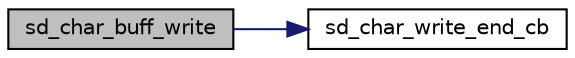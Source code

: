 digraph "sd_char_buff_write"
{
  edge [fontname="Helvetica",fontsize="10",labelfontname="Helvetica",labelfontsize="10"];
  node [fontname="Helvetica",fontsize="10",shape=record];
  rankdir="LR";
  Node17 [label="sd_char_buff_write",height=0.2,width=0.4,color="black", fillcolor="grey75", style="filled", fontcolor="black"];
  Node17 -> Node18 [color="midnightblue",fontsize="10",style="solid",fontname="Helvetica"];
  Node18 [label="sd_char_write_end_cb",height=0.2,width=0.4,color="black", fillcolor="white", style="filled",URL="$group___s_d___buffer___functions.html#ga7786fe92aaaf7ce75a498caaffc2d819",tooltip="Write Command End Callback User defined function executed when a write operation is completed..."];
}
